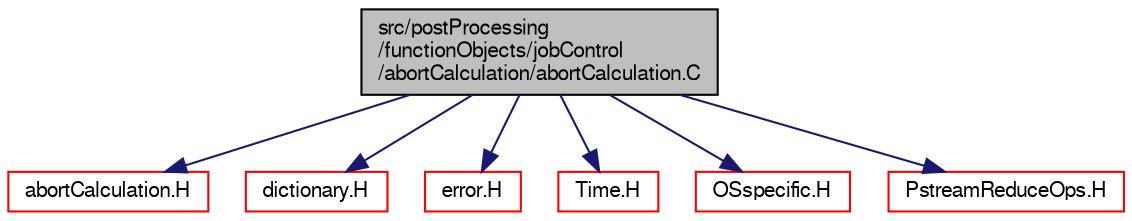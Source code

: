 digraph "src/postProcessing/functionObjects/jobControl/abortCalculation/abortCalculation.C"
{
  bgcolor="transparent";
  edge [fontname="FreeSans",fontsize="10",labelfontname="FreeSans",labelfontsize="10"];
  node [fontname="FreeSans",fontsize="10",shape=record];
  Node0 [label="src/postProcessing\l/functionObjects/jobControl\l/abortCalculation/abortCalculation.C",height=0.2,width=0.4,color="black", fillcolor="grey75", style="filled", fontcolor="black"];
  Node0 -> Node1 [color="midnightblue",fontsize="10",style="solid",fontname="FreeSans"];
  Node1 [label="abortCalculation.H",height=0.2,width=0.4,color="red",URL="$a13652.html"];
  Node0 -> Node59 [color="midnightblue",fontsize="10",style="solid",fontname="FreeSans"];
  Node59 [label="dictionary.H",height=0.2,width=0.4,color="red",URL="$a08804.html"];
  Node0 -> Node28 [color="midnightblue",fontsize="10",style="solid",fontname="FreeSans"];
  Node28 [label="error.H",height=0.2,width=0.4,color="red",URL="$a08924.html"];
  Node0 -> Node76 [color="midnightblue",fontsize="10",style="solid",fontname="FreeSans"];
  Node76 [label="Time.H",height=0.2,width=0.4,color="red",URL="$a09311.html"];
  Node0 -> Node83 [color="midnightblue",fontsize="10",style="solid",fontname="FreeSans"];
  Node83 [label="OSspecific.H",height=0.2,width=0.4,color="red",URL="$a10370.html",tooltip="Functions used by OpenFOAM that are specific to POSIX compliant operating systems and need to be repl..."];
  Node0 -> Node150 [color="midnightblue",fontsize="10",style="solid",fontname="FreeSans"];
  Node150 [label="PstreamReduceOps.H",height=0.2,width=0.4,color="red",URL="$a09146.html"];
}
